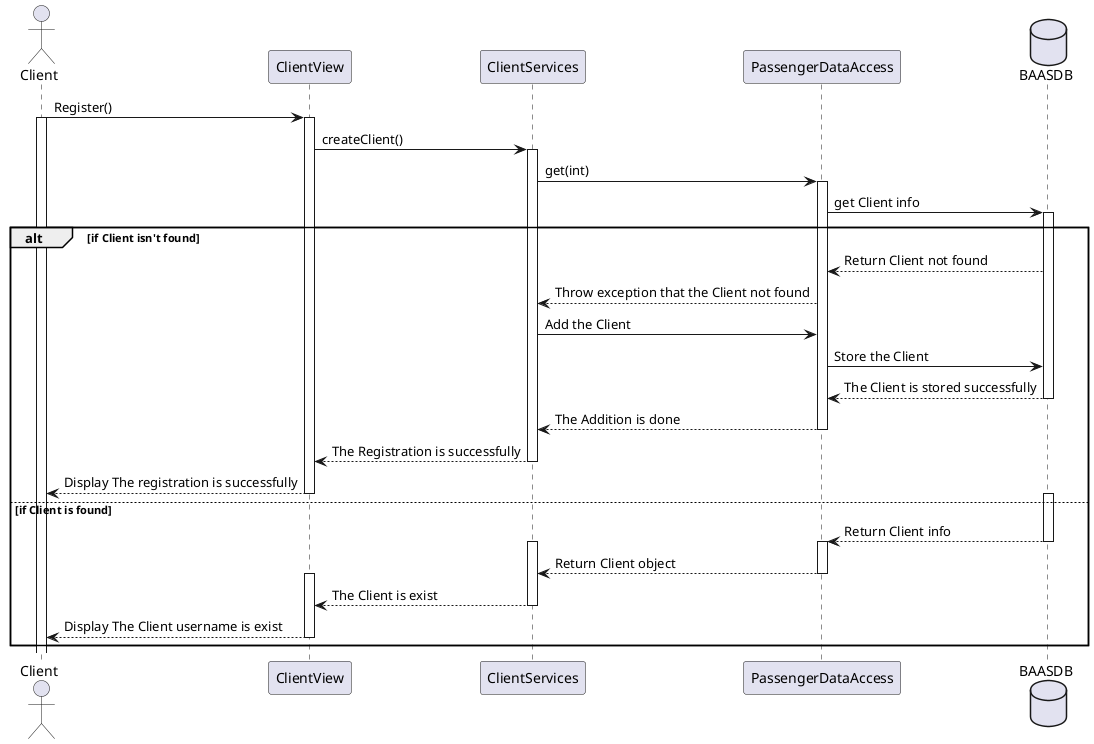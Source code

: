 @startuml   
  actor Client  as Client
  participant ClientView as ClientView
  participant ClientServices as ClientServices
  participant PassengerDataAccess as PassengerDataAccess
  database BAASDB as BaasDB
  Client -> ClientView : Register()
  activate Client
  activate ClientView
  ClientView -> ClientServices : createClient()
  activate ClientServices
  ClientServices -> PassengerDataAccess : get(int)
  activate PassengerDataAccess
  PassengerDataAccess -> BaasDB : get Client info
  activate BaasDB
  alt  if Client isn't found  
    BaasDB --> PassengerDataAccess : Return Client not found 
    PassengerDataAccess --> ClientServices : Throw exception that the Client not found
    ClientServices -> PassengerDataAccess : Add the Client
    PassengerDataAccess -> BaasDB : Store the Client
    BaasDB --> PassengerDataAccess : The Client is stored successfully
    deactivate BaasDB  
    PassengerDataAccess --> ClientServices : The Addition is done 
    deactivate PassengerDataAccess
    ClientServices --> ClientView: The Registration is successfully
    deactivate ClientServices
    ClientView --> Client : Display The registration is successfully
    deactivate ClientView
  else if Client is found
    activate BaasDB
    BaasDB --> PassengerDataAccess : Return Client info 
    deactivate BaasDB
    activate PassengerDataAccess
    activate ClientServices
    PassengerDataAccess --> ClientServices : Return Client object
    deactivate PassengerDataAccess
    activate ClientView
    ClientServices --> ClientView: The Client is exist
    deactivate ClientServices
    ClientView --> Client : Display The Client username is exist
    deactivate ClientView
  end
@enduml